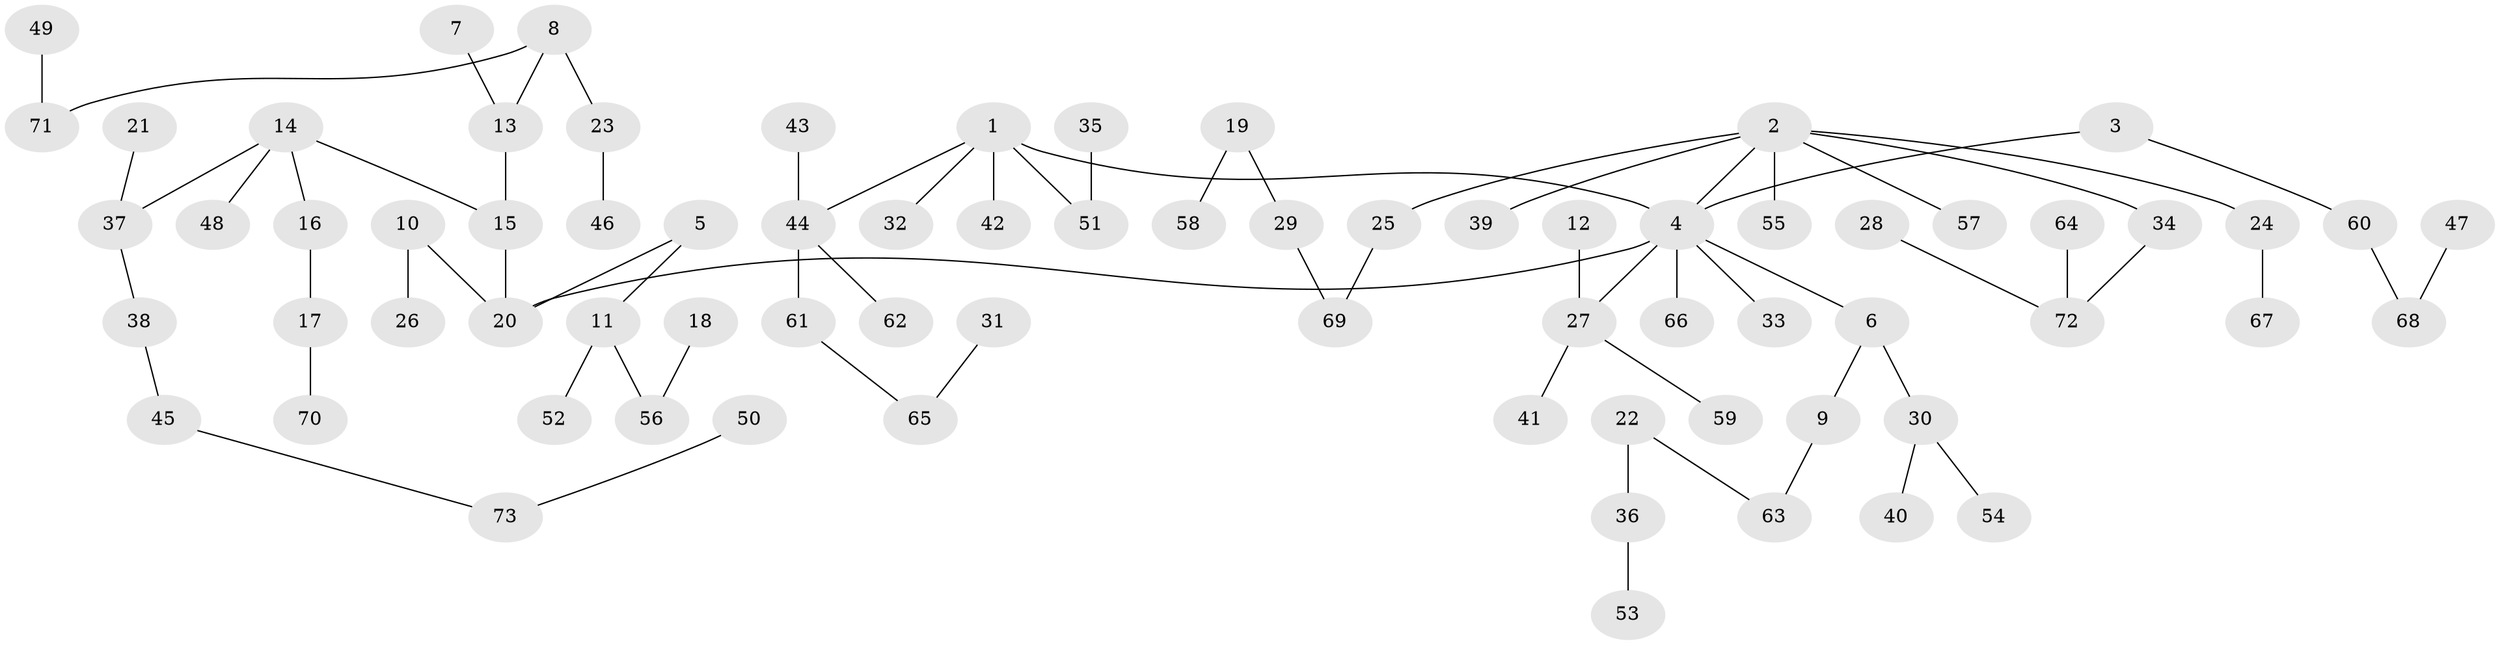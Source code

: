 // original degree distribution, {5: 0.04827586206896552, 7: 0.006896551724137931, 4: 0.04827586206896552, 3: 0.1724137931034483, 1: 0.46206896551724136, 2: 0.2620689655172414}
// Generated by graph-tools (version 1.1) at 2025/02/03/09/25 03:02:28]
// undirected, 73 vertices, 72 edges
graph export_dot {
graph [start="1"]
  node [color=gray90,style=filled];
  1;
  2;
  3;
  4;
  5;
  6;
  7;
  8;
  9;
  10;
  11;
  12;
  13;
  14;
  15;
  16;
  17;
  18;
  19;
  20;
  21;
  22;
  23;
  24;
  25;
  26;
  27;
  28;
  29;
  30;
  31;
  32;
  33;
  34;
  35;
  36;
  37;
  38;
  39;
  40;
  41;
  42;
  43;
  44;
  45;
  46;
  47;
  48;
  49;
  50;
  51;
  52;
  53;
  54;
  55;
  56;
  57;
  58;
  59;
  60;
  61;
  62;
  63;
  64;
  65;
  66;
  67;
  68;
  69;
  70;
  71;
  72;
  73;
  1 -- 4 [weight=1.0];
  1 -- 32 [weight=1.0];
  1 -- 42 [weight=1.0];
  1 -- 44 [weight=1.0];
  1 -- 51 [weight=1.0];
  2 -- 4 [weight=1.0];
  2 -- 24 [weight=1.0];
  2 -- 25 [weight=1.0];
  2 -- 34 [weight=1.0];
  2 -- 39 [weight=1.0];
  2 -- 55 [weight=1.0];
  2 -- 57 [weight=1.0];
  3 -- 4 [weight=1.0];
  3 -- 60 [weight=1.0];
  4 -- 6 [weight=1.0];
  4 -- 20 [weight=1.0];
  4 -- 27 [weight=1.0];
  4 -- 33 [weight=1.0];
  4 -- 66 [weight=1.0];
  5 -- 11 [weight=1.0];
  5 -- 20 [weight=1.0];
  6 -- 9 [weight=1.0];
  6 -- 30 [weight=1.0];
  7 -- 13 [weight=1.0];
  8 -- 13 [weight=1.0];
  8 -- 23 [weight=1.0];
  8 -- 71 [weight=1.0];
  9 -- 63 [weight=1.0];
  10 -- 20 [weight=1.0];
  10 -- 26 [weight=1.0];
  11 -- 52 [weight=1.0];
  11 -- 56 [weight=1.0];
  12 -- 27 [weight=1.0];
  13 -- 15 [weight=1.0];
  14 -- 15 [weight=1.0];
  14 -- 16 [weight=1.0];
  14 -- 37 [weight=1.0];
  14 -- 48 [weight=1.0];
  15 -- 20 [weight=1.0];
  16 -- 17 [weight=1.0];
  17 -- 70 [weight=1.0];
  18 -- 56 [weight=1.0];
  19 -- 29 [weight=1.0];
  19 -- 58 [weight=1.0];
  21 -- 37 [weight=1.0];
  22 -- 36 [weight=1.0];
  22 -- 63 [weight=1.0];
  23 -- 46 [weight=1.0];
  24 -- 67 [weight=1.0];
  25 -- 69 [weight=1.0];
  27 -- 41 [weight=1.0];
  27 -- 59 [weight=1.0];
  28 -- 72 [weight=1.0];
  29 -- 69 [weight=1.0];
  30 -- 40 [weight=1.0];
  30 -- 54 [weight=1.0];
  31 -- 65 [weight=1.0];
  34 -- 72 [weight=1.0];
  35 -- 51 [weight=1.0];
  36 -- 53 [weight=1.0];
  37 -- 38 [weight=1.0];
  38 -- 45 [weight=1.0];
  43 -- 44 [weight=1.0];
  44 -- 61 [weight=1.0];
  44 -- 62 [weight=1.0];
  45 -- 73 [weight=1.0];
  47 -- 68 [weight=1.0];
  49 -- 71 [weight=1.0];
  50 -- 73 [weight=1.0];
  60 -- 68 [weight=1.0];
  61 -- 65 [weight=1.0];
  64 -- 72 [weight=1.0];
}
